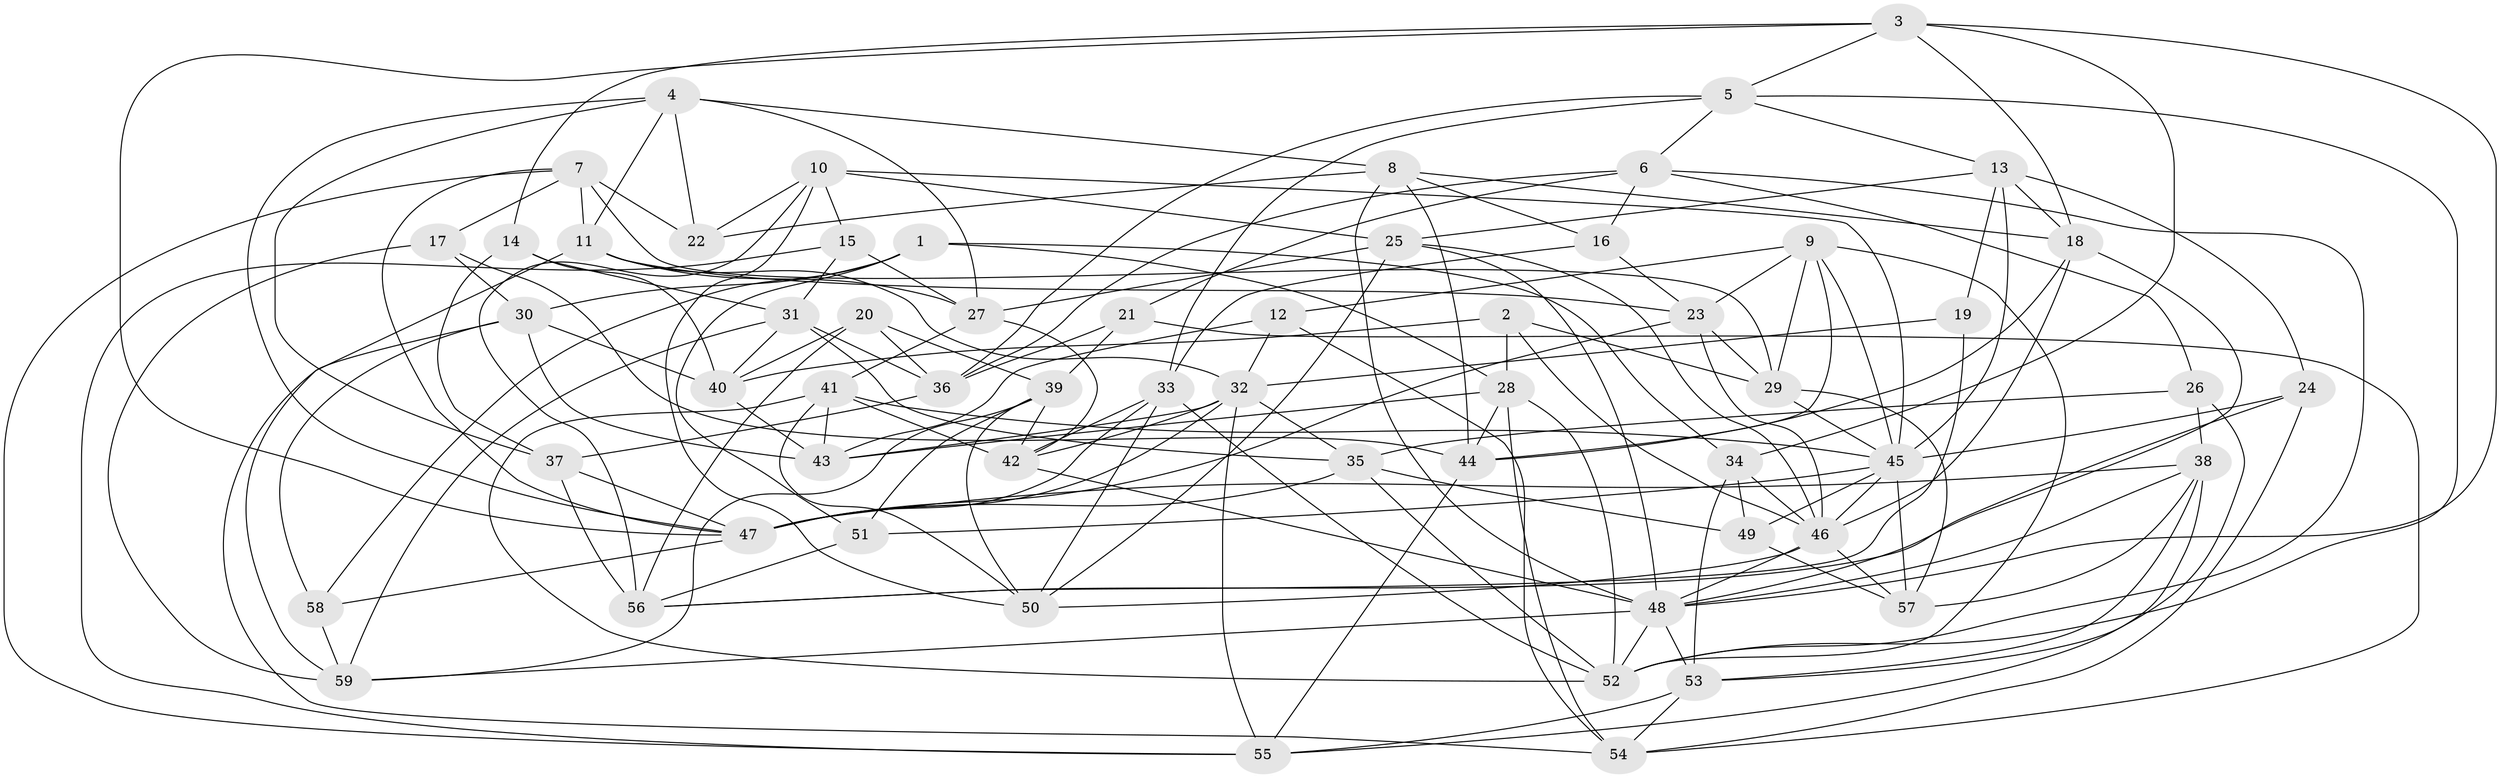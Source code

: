 // original degree distribution, {4: 1.0}
// Generated by graph-tools (version 1.1) at 2025/50/03/09/25 03:50:56]
// undirected, 59 vertices, 169 edges
graph export_dot {
graph [start="1"]
  node [color=gray90,style=filled];
  1;
  2;
  3;
  4;
  5;
  6;
  7;
  8;
  9;
  10;
  11;
  12;
  13;
  14;
  15;
  16;
  17;
  18;
  19;
  20;
  21;
  22;
  23;
  24;
  25;
  26;
  27;
  28;
  29;
  30;
  31;
  32;
  33;
  34;
  35;
  36;
  37;
  38;
  39;
  40;
  41;
  42;
  43;
  44;
  45;
  46;
  47;
  48;
  49;
  50;
  51;
  52;
  53;
  54;
  55;
  56;
  57;
  58;
  59;
  1 -- 28 [weight=1.0];
  1 -- 30 [weight=1.0];
  1 -- 34 [weight=2.0];
  1 -- 51 [weight=1.0];
  1 -- 58 [weight=1.0];
  2 -- 28 [weight=1.0];
  2 -- 29 [weight=1.0];
  2 -- 40 [weight=1.0];
  2 -- 46 [weight=1.0];
  3 -- 5 [weight=1.0];
  3 -- 14 [weight=1.0];
  3 -- 18 [weight=1.0];
  3 -- 34 [weight=1.0];
  3 -- 47 [weight=1.0];
  3 -- 48 [weight=1.0];
  4 -- 8 [weight=1.0];
  4 -- 11 [weight=1.0];
  4 -- 22 [weight=1.0];
  4 -- 27 [weight=1.0];
  4 -- 37 [weight=1.0];
  4 -- 47 [weight=1.0];
  5 -- 6 [weight=1.0];
  5 -- 13 [weight=1.0];
  5 -- 33 [weight=1.0];
  5 -- 36 [weight=1.0];
  5 -- 52 [weight=1.0];
  6 -- 16 [weight=1.0];
  6 -- 21 [weight=1.0];
  6 -- 26 [weight=1.0];
  6 -- 36 [weight=1.0];
  6 -- 52 [weight=1.0];
  7 -- 11 [weight=1.0];
  7 -- 17 [weight=1.0];
  7 -- 22 [weight=1.0];
  7 -- 29 [weight=1.0];
  7 -- 47 [weight=1.0];
  7 -- 55 [weight=1.0];
  8 -- 16 [weight=1.0];
  8 -- 18 [weight=1.0];
  8 -- 22 [weight=1.0];
  8 -- 44 [weight=1.0];
  8 -- 48 [weight=1.0];
  9 -- 12 [weight=1.0];
  9 -- 23 [weight=1.0];
  9 -- 29 [weight=1.0];
  9 -- 44 [weight=1.0];
  9 -- 45 [weight=1.0];
  9 -- 52 [weight=1.0];
  10 -- 15 [weight=1.0];
  10 -- 22 [weight=1.0];
  10 -- 25 [weight=1.0];
  10 -- 45 [weight=1.0];
  10 -- 50 [weight=1.0];
  10 -- 56 [weight=1.0];
  11 -- 23 [weight=1.0];
  11 -- 27 [weight=1.0];
  11 -- 32 [weight=1.0];
  11 -- 59 [weight=1.0];
  12 -- 32 [weight=1.0];
  12 -- 43 [weight=1.0];
  12 -- 54 [weight=1.0];
  13 -- 18 [weight=1.0];
  13 -- 19 [weight=1.0];
  13 -- 24 [weight=1.0];
  13 -- 25 [weight=1.0];
  13 -- 45 [weight=1.0];
  14 -- 31 [weight=1.0];
  14 -- 37 [weight=1.0];
  14 -- 40 [weight=1.0];
  15 -- 27 [weight=1.0];
  15 -- 31 [weight=1.0];
  15 -- 55 [weight=1.0];
  16 -- 23 [weight=1.0];
  16 -- 33 [weight=1.0];
  17 -- 30 [weight=1.0];
  17 -- 44 [weight=1.0];
  17 -- 59 [weight=1.0];
  18 -- 44 [weight=1.0];
  18 -- 46 [weight=1.0];
  18 -- 48 [weight=1.0];
  19 -- 32 [weight=1.0];
  19 -- 56 [weight=2.0];
  20 -- 36 [weight=1.0];
  20 -- 39 [weight=1.0];
  20 -- 40 [weight=1.0];
  20 -- 56 [weight=1.0];
  21 -- 36 [weight=1.0];
  21 -- 39 [weight=1.0];
  21 -- 54 [weight=1.0];
  23 -- 29 [weight=1.0];
  23 -- 46 [weight=1.0];
  23 -- 47 [weight=1.0];
  24 -- 45 [weight=1.0];
  24 -- 54 [weight=1.0];
  24 -- 56 [weight=1.0];
  25 -- 27 [weight=1.0];
  25 -- 46 [weight=1.0];
  25 -- 48 [weight=1.0];
  25 -- 50 [weight=1.0];
  26 -- 35 [weight=1.0];
  26 -- 38 [weight=1.0];
  26 -- 53 [weight=1.0];
  27 -- 41 [weight=1.0];
  27 -- 42 [weight=1.0];
  28 -- 43 [weight=1.0];
  28 -- 44 [weight=1.0];
  28 -- 52 [weight=1.0];
  28 -- 54 [weight=1.0];
  29 -- 45 [weight=1.0];
  29 -- 57 [weight=1.0];
  30 -- 40 [weight=1.0];
  30 -- 43 [weight=1.0];
  30 -- 54 [weight=1.0];
  30 -- 58 [weight=1.0];
  31 -- 35 [weight=1.0];
  31 -- 36 [weight=1.0];
  31 -- 40 [weight=1.0];
  31 -- 59 [weight=1.0];
  32 -- 35 [weight=1.0];
  32 -- 42 [weight=1.0];
  32 -- 43 [weight=1.0];
  32 -- 47 [weight=1.0];
  32 -- 55 [weight=1.0];
  33 -- 42 [weight=1.0];
  33 -- 47 [weight=1.0];
  33 -- 50 [weight=1.0];
  33 -- 52 [weight=1.0];
  34 -- 46 [weight=1.0];
  34 -- 49 [weight=1.0];
  34 -- 53 [weight=1.0];
  35 -- 47 [weight=1.0];
  35 -- 49 [weight=1.0];
  35 -- 52 [weight=1.0];
  36 -- 37 [weight=1.0];
  37 -- 47 [weight=1.0];
  37 -- 56 [weight=2.0];
  38 -- 47 [weight=1.0];
  38 -- 48 [weight=1.0];
  38 -- 53 [weight=1.0];
  38 -- 55 [weight=1.0];
  38 -- 57 [weight=1.0];
  39 -- 42 [weight=1.0];
  39 -- 50 [weight=1.0];
  39 -- 51 [weight=1.0];
  39 -- 59 [weight=1.0];
  40 -- 43 [weight=1.0];
  41 -- 42 [weight=1.0];
  41 -- 43 [weight=1.0];
  41 -- 45 [weight=1.0];
  41 -- 50 [weight=1.0];
  41 -- 52 [weight=1.0];
  42 -- 48 [weight=1.0];
  44 -- 55 [weight=1.0];
  45 -- 46 [weight=1.0];
  45 -- 49 [weight=1.0];
  45 -- 51 [weight=1.0];
  45 -- 57 [weight=1.0];
  46 -- 48 [weight=1.0];
  46 -- 50 [weight=1.0];
  46 -- 57 [weight=2.0];
  47 -- 58 [weight=1.0];
  48 -- 52 [weight=1.0];
  48 -- 53 [weight=1.0];
  48 -- 59 [weight=1.0];
  49 -- 57 [weight=1.0];
  51 -- 56 [weight=1.0];
  53 -- 54 [weight=1.0];
  53 -- 55 [weight=1.0];
  58 -- 59 [weight=1.0];
}
